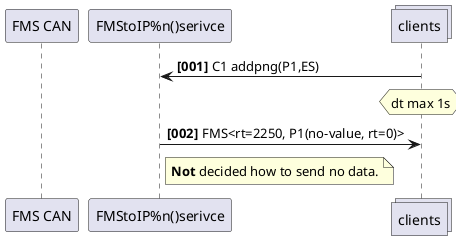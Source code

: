 {
  "sha1": "kp827d9y7ybwi92zaplydslgnw6c2ea",
  "insertion": {
    "when": "2024-06-03T18:59:33.222Z",
    "url": "https://github.com/plantuml/plantuml-server/issues/167#issuecomment-754719353",
    "user": "plantuml@gmail.com"
  }
}
@startuml
skinparam lengthAdjust none
autonumber "<b>[000]"
participant BusFMS as "FMS CAN"
participant FMSSrv as "FMStoIP%n()serivce"
collections clients
clients -> FMSSrv: C1 addpng(P1,ES)
hnote over clients: dt max 1s
FMSSrv -> clients: FMS<rt=2250, P1(no-value, rt=0)>
note right FMSSrv: <b>Not</b> decided how to send no data.
@enduml
